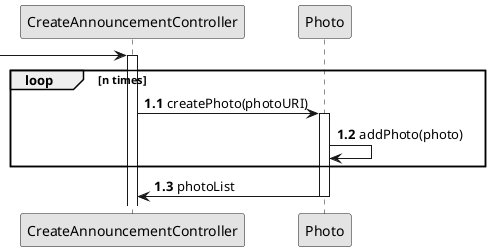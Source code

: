 @startuml
skinparam monochrome true
skinparam packageStyle rectangle
skinparam shadowing false

participant CreateAnnouncementController

-> CreateAnnouncementController
autonumber 1.1

loop n times
activate CreateAnnouncementController
CreateAnnouncementController -> Photo : createPhoto(photoURI)
activate Photo
Photo -> Photo : addPhoto(photo)
end
Photo -> CreateAnnouncementController : photoList
deactivate Photo




@enduml